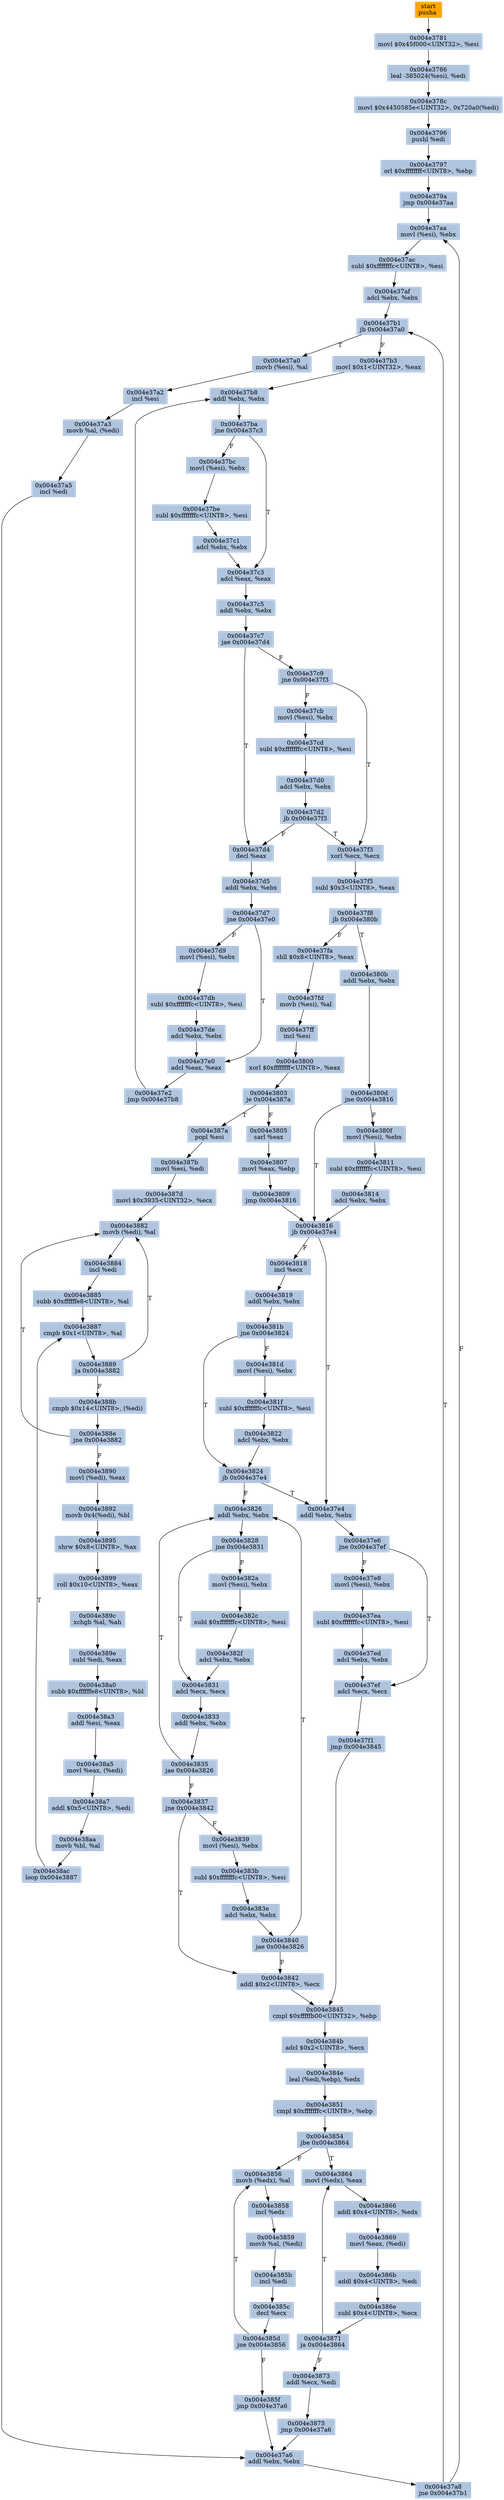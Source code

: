 digraph G {
node[shape=rectangle,style=filled,fillcolor=lightsteelblue,color=lightsteelblue]
bgcolor="transparent"
a0x004e3780pusha_[label="start\npusha ",color="lightgrey",fillcolor="orange"];
a0x004e3781movl_0x45f000UINT32_esi[label="0x004e3781\nmovl $0x45f000<UINT32>, %esi"];
a0x004e3786leal__385024esi__edi[label="0x004e3786\nleal -385024(%esi), %edi"];
a0x004e378cmovl_0x4450585eUINT32_0x720a0edi_[label="0x004e378c\nmovl $0x4450585e<UINT32>, 0x720a0(%edi)"];
a0x004e3796pushl_edi[label="0x004e3796\npushl %edi"];
a0x004e3797orl_0xffffffffUINT8_ebp[label="0x004e3797\norl $0xffffffff<UINT8>, %ebp"];
a0x004e379ajmp_0x004e37aa[label="0x004e379a\njmp 0x004e37aa"];
a0x004e37aamovl_esi__ebx[label="0x004e37aa\nmovl (%esi), %ebx"];
a0x004e37acsubl_0xfffffffcUINT8_esi[label="0x004e37ac\nsubl $0xfffffffc<UINT8>, %esi"];
a0x004e37afadcl_ebx_ebx[label="0x004e37af\nadcl %ebx, %ebx"];
a0x004e37b1jb_0x004e37a0[label="0x004e37b1\njb 0x004e37a0"];
a0x004e37a0movb_esi__al[label="0x004e37a0\nmovb (%esi), %al"];
a0x004e37a2incl_esi[label="0x004e37a2\nincl %esi"];
a0x004e37a3movb_al_edi_[label="0x004e37a3\nmovb %al, (%edi)"];
a0x004e37a5incl_edi[label="0x004e37a5\nincl %edi"];
a0x004e37a6addl_ebx_ebx[label="0x004e37a6\naddl %ebx, %ebx"];
a0x004e37a8jne_0x004e37b1[label="0x004e37a8\njne 0x004e37b1"];
a0x004e37b3movl_0x1UINT32_eax[label="0x004e37b3\nmovl $0x1<UINT32>, %eax"];
a0x004e37b8addl_ebx_ebx[label="0x004e37b8\naddl %ebx, %ebx"];
a0x004e37bajne_0x004e37c3[label="0x004e37ba\njne 0x004e37c3"];
a0x004e37c3adcl_eax_eax[label="0x004e37c3\nadcl %eax, %eax"];
a0x004e37c5addl_ebx_ebx[label="0x004e37c5\naddl %ebx, %ebx"];
a0x004e37c7jae_0x004e37d4[label="0x004e37c7\njae 0x004e37d4"];
a0x004e37c9jne_0x004e37f3[label="0x004e37c9\njne 0x004e37f3"];
a0x004e37f3xorl_ecx_ecx[label="0x004e37f3\nxorl %ecx, %ecx"];
a0x004e37f5subl_0x3UINT8_eax[label="0x004e37f5\nsubl $0x3<UINT8>, %eax"];
a0x004e37f8jb_0x004e380b[label="0x004e37f8\njb 0x004e380b"];
a0x004e380baddl_ebx_ebx[label="0x004e380b\naddl %ebx, %ebx"];
a0x004e380djne_0x004e3816[label="0x004e380d\njne 0x004e3816"];
a0x004e3816jb_0x004e37e4[label="0x004e3816\njb 0x004e37e4"];
a0x004e37e4addl_ebx_ebx[label="0x004e37e4\naddl %ebx, %ebx"];
a0x004e37e6jne_0x004e37ef[label="0x004e37e6\njne 0x004e37ef"];
a0x004e37efadcl_ecx_ecx[label="0x004e37ef\nadcl %ecx, %ecx"];
a0x004e37f1jmp_0x004e3845[label="0x004e37f1\njmp 0x004e3845"];
a0x004e3845cmpl_0xfffffb00UINT32_ebp[label="0x004e3845\ncmpl $0xfffffb00<UINT32>, %ebp"];
a0x004e384badcl_0x2UINT8_ecx[label="0x004e384b\nadcl $0x2<UINT8>, %ecx"];
a0x004e384eleal_ediebp__edx[label="0x004e384e\nleal (%edi,%ebp), %edx"];
a0x004e3851cmpl_0xfffffffcUINT8_ebp[label="0x004e3851\ncmpl $0xfffffffc<UINT8>, %ebp"];
a0x004e3854jbe_0x004e3864[label="0x004e3854\njbe 0x004e3864"];
a0x004e3856movb_edx__al[label="0x004e3856\nmovb (%edx), %al"];
a0x004e3858incl_edx[label="0x004e3858\nincl %edx"];
a0x004e3859movb_al_edi_[label="0x004e3859\nmovb %al, (%edi)"];
a0x004e385bincl_edi[label="0x004e385b\nincl %edi"];
a0x004e385cdecl_ecx[label="0x004e385c\ndecl %ecx"];
a0x004e385djne_0x004e3856[label="0x004e385d\njne 0x004e3856"];
a0x004e385fjmp_0x004e37a6[label="0x004e385f\njmp 0x004e37a6"];
a0x004e37fashll_0x8UINT8_eax[label="0x004e37fa\nshll $0x8<UINT8>, %eax"];
a0x004e37fdmovb_esi__al[label="0x004e37fd\nmovb (%esi), %al"];
a0x004e37ffincl_esi[label="0x004e37ff\nincl %esi"];
a0x004e3800xorl_0xffffffffUINT8_eax[label="0x004e3800\nxorl $0xffffffff<UINT8>, %eax"];
a0x004e3803je_0x004e387a[label="0x004e3803\nje 0x004e387a"];
a0x004e3805sarl_eax[label="0x004e3805\nsarl %eax"];
a0x004e3807movl_eax_ebp[label="0x004e3807\nmovl %eax, %ebp"];
a0x004e3809jmp_0x004e3816[label="0x004e3809\njmp 0x004e3816"];
a0x004e3818incl_ecx[label="0x004e3818\nincl %ecx"];
a0x004e3819addl_ebx_ebx[label="0x004e3819\naddl %ebx, %ebx"];
a0x004e381bjne_0x004e3824[label="0x004e381b\njne 0x004e3824"];
a0x004e3824jb_0x004e37e4[label="0x004e3824\njb 0x004e37e4"];
a0x004e3864movl_edx__eax[label="0x004e3864\nmovl (%edx), %eax"];
a0x004e3866addl_0x4UINT8_edx[label="0x004e3866\naddl $0x4<UINT8>, %edx"];
a0x004e3869movl_eax_edi_[label="0x004e3869\nmovl %eax, (%edi)"];
a0x004e386baddl_0x4UINT8_edi[label="0x004e386b\naddl $0x4<UINT8>, %edi"];
a0x004e386esubl_0x4UINT8_ecx[label="0x004e386e\nsubl $0x4<UINT8>, %ecx"];
a0x004e3871ja_0x004e3864[label="0x004e3871\nja 0x004e3864"];
a0x004e3873addl_ecx_edi[label="0x004e3873\naddl %ecx, %edi"];
a0x004e3875jmp_0x004e37a6[label="0x004e3875\njmp 0x004e37a6"];
a0x004e37cbmovl_esi__ebx[label="0x004e37cb\nmovl (%esi), %ebx"];
a0x004e37cdsubl_0xfffffffcUINT8_esi[label="0x004e37cd\nsubl $0xfffffffc<UINT8>, %esi"];
a0x004e37d0adcl_ebx_ebx[label="0x004e37d0\nadcl %ebx, %ebx"];
a0x004e37d2jb_0x004e37f3[label="0x004e37d2\njb 0x004e37f3"];
a0x004e37e8movl_esi__ebx[label="0x004e37e8\nmovl (%esi), %ebx"];
a0x004e37easubl_0xfffffffcUINT8_esi[label="0x004e37ea\nsubl $0xfffffffc<UINT8>, %esi"];
a0x004e37edadcl_ebx_ebx[label="0x004e37ed\nadcl %ebx, %ebx"];
a0x004e37bcmovl_esi__ebx[label="0x004e37bc\nmovl (%esi), %ebx"];
a0x004e37besubl_0xfffffffcUINT8_esi[label="0x004e37be\nsubl $0xfffffffc<UINT8>, %esi"];
a0x004e37c1adcl_ebx_ebx[label="0x004e37c1\nadcl %ebx, %ebx"];
a0x004e3826addl_ebx_ebx[label="0x004e3826\naddl %ebx, %ebx"];
a0x004e3828jne_0x004e3831[label="0x004e3828\njne 0x004e3831"];
a0x004e3831adcl_ecx_ecx[label="0x004e3831\nadcl %ecx, %ecx"];
a0x004e3833addl_ebx_ebx[label="0x004e3833\naddl %ebx, %ebx"];
a0x004e3835jae_0x004e3826[label="0x004e3835\njae 0x004e3826"];
a0x004e3837jne_0x004e3842[label="0x004e3837\njne 0x004e3842"];
a0x004e3842addl_0x2UINT8_ecx[label="0x004e3842\naddl $0x2<UINT8>, %ecx"];
a0x004e37d4decl_eax[label="0x004e37d4\ndecl %eax"];
a0x004e37d5addl_ebx_ebx[label="0x004e37d5\naddl %ebx, %ebx"];
a0x004e37d7jne_0x004e37e0[label="0x004e37d7\njne 0x004e37e0"];
a0x004e37e0adcl_eax_eax[label="0x004e37e0\nadcl %eax, %eax"];
a0x004e37e2jmp_0x004e37b8[label="0x004e37e2\njmp 0x004e37b8"];
a0x004e382amovl_esi__ebx[label="0x004e382a\nmovl (%esi), %ebx"];
a0x004e382csubl_0xfffffffcUINT8_esi[label="0x004e382c\nsubl $0xfffffffc<UINT8>, %esi"];
a0x004e382fadcl_ebx_ebx[label="0x004e382f\nadcl %ebx, %ebx"];
a0x004e3839movl_esi__ebx[label="0x004e3839\nmovl (%esi), %ebx"];
a0x004e383bsubl_0xfffffffcUINT8_esi[label="0x004e383b\nsubl $0xfffffffc<UINT8>, %esi"];
a0x004e383eadcl_ebx_ebx[label="0x004e383e\nadcl %ebx, %ebx"];
a0x004e3840jae_0x004e3826[label="0x004e3840\njae 0x004e3826"];
a0x004e381dmovl_esi__ebx[label="0x004e381d\nmovl (%esi), %ebx"];
a0x004e381fsubl_0xfffffffcUINT8_esi[label="0x004e381f\nsubl $0xfffffffc<UINT8>, %esi"];
a0x004e3822adcl_ebx_ebx[label="0x004e3822\nadcl %ebx, %ebx"];
a0x004e37d9movl_esi__ebx[label="0x004e37d9\nmovl (%esi), %ebx"];
a0x004e37dbsubl_0xfffffffcUINT8_esi[label="0x004e37db\nsubl $0xfffffffc<UINT8>, %esi"];
a0x004e37deadcl_ebx_ebx[label="0x004e37de\nadcl %ebx, %ebx"];
a0x004e380fmovl_esi__ebx[label="0x004e380f\nmovl (%esi), %ebx"];
a0x004e3811subl_0xfffffffcUINT8_esi[label="0x004e3811\nsubl $0xfffffffc<UINT8>, %esi"];
a0x004e3814adcl_ebx_ebx[label="0x004e3814\nadcl %ebx, %ebx"];
a0x004e387apopl_esi[label="0x004e387a\npopl %esi"];
a0x004e387bmovl_esi_edi[label="0x004e387b\nmovl %esi, %edi"];
a0x004e387dmovl_0x3935UINT32_ecx[label="0x004e387d\nmovl $0x3935<UINT32>, %ecx"];
a0x004e3882movb_edi__al[label="0x004e3882\nmovb (%edi), %al"];
a0x004e3884incl_edi[label="0x004e3884\nincl %edi"];
a0x004e3885subb_0xffffffe8UINT8_al[label="0x004e3885\nsubb $0xffffffe8<UINT8>, %al"];
a0x004e3887cmpb_0x1UINT8_al[label="0x004e3887\ncmpb $0x1<UINT8>, %al"];
a0x004e3889ja_0x004e3882[label="0x004e3889\nja 0x004e3882"];
a0x004e388bcmpb_0x14UINT8_edi_[label="0x004e388b\ncmpb $0x14<UINT8>, (%edi)"];
a0x004e388ejne_0x004e3882[label="0x004e388e\njne 0x004e3882"];
a0x004e3890movl_edi__eax[label="0x004e3890\nmovl (%edi), %eax"];
a0x004e3892movb_0x4edi__bl[label="0x004e3892\nmovb 0x4(%edi), %bl"];
a0x004e3895shrw_0x8UINT8_ax[label="0x004e3895\nshrw $0x8<UINT8>, %ax"];
a0x004e3899roll_0x10UINT8_eax[label="0x004e3899\nroll $0x10<UINT8>, %eax"];
a0x004e389cxchgb_al_ah[label="0x004e389c\nxchgb %al, %ah"];
a0x004e389esubl_edi_eax[label="0x004e389e\nsubl %edi, %eax"];
a0x004e38a0subb_0xffffffe8UINT8_bl[label="0x004e38a0\nsubb $0xffffffe8<UINT8>, %bl"];
a0x004e38a3addl_esi_eax[label="0x004e38a3\naddl %esi, %eax"];
a0x004e38a5movl_eax_edi_[label="0x004e38a5\nmovl %eax, (%edi)"];
a0x004e38a7addl_0x5UINT8_edi[label="0x004e38a7\naddl $0x5<UINT8>, %edi"];
a0x004e38aamovb_bl_al[label="0x004e38aa\nmovb %bl, %al"];
a0x004e38acloop_0x004e3887[label="0x004e38ac\nloop 0x004e3887"];
a0x004e3780pusha_ -> a0x004e3781movl_0x45f000UINT32_esi [color="#000000"];
a0x004e3781movl_0x45f000UINT32_esi -> a0x004e3786leal__385024esi__edi [color="#000000"];
a0x004e3786leal__385024esi__edi -> a0x004e378cmovl_0x4450585eUINT32_0x720a0edi_ [color="#000000"];
a0x004e378cmovl_0x4450585eUINT32_0x720a0edi_ -> a0x004e3796pushl_edi [color="#000000"];
a0x004e3796pushl_edi -> a0x004e3797orl_0xffffffffUINT8_ebp [color="#000000"];
a0x004e3797orl_0xffffffffUINT8_ebp -> a0x004e379ajmp_0x004e37aa [color="#000000"];
a0x004e379ajmp_0x004e37aa -> a0x004e37aamovl_esi__ebx [color="#000000"];
a0x004e37aamovl_esi__ebx -> a0x004e37acsubl_0xfffffffcUINT8_esi [color="#000000"];
a0x004e37acsubl_0xfffffffcUINT8_esi -> a0x004e37afadcl_ebx_ebx [color="#000000"];
a0x004e37afadcl_ebx_ebx -> a0x004e37b1jb_0x004e37a0 [color="#000000"];
a0x004e37b1jb_0x004e37a0 -> a0x004e37a0movb_esi__al [color="#000000",label="T"];
a0x004e37a0movb_esi__al -> a0x004e37a2incl_esi [color="#000000"];
a0x004e37a2incl_esi -> a0x004e37a3movb_al_edi_ [color="#000000"];
a0x004e37a3movb_al_edi_ -> a0x004e37a5incl_edi [color="#000000"];
a0x004e37a5incl_edi -> a0x004e37a6addl_ebx_ebx [color="#000000"];
a0x004e37a6addl_ebx_ebx -> a0x004e37a8jne_0x004e37b1 [color="#000000"];
a0x004e37a8jne_0x004e37b1 -> a0x004e37b1jb_0x004e37a0 [color="#000000",label="T"];
a0x004e37b1jb_0x004e37a0 -> a0x004e37b3movl_0x1UINT32_eax [color="#000000",label="F"];
a0x004e37b3movl_0x1UINT32_eax -> a0x004e37b8addl_ebx_ebx [color="#000000"];
a0x004e37b8addl_ebx_ebx -> a0x004e37bajne_0x004e37c3 [color="#000000"];
a0x004e37bajne_0x004e37c3 -> a0x004e37c3adcl_eax_eax [color="#000000",label="T"];
a0x004e37c3adcl_eax_eax -> a0x004e37c5addl_ebx_ebx [color="#000000"];
a0x004e37c5addl_ebx_ebx -> a0x004e37c7jae_0x004e37d4 [color="#000000"];
a0x004e37c7jae_0x004e37d4 -> a0x004e37c9jne_0x004e37f3 [color="#000000",label="F"];
a0x004e37c9jne_0x004e37f3 -> a0x004e37f3xorl_ecx_ecx [color="#000000",label="T"];
a0x004e37f3xorl_ecx_ecx -> a0x004e37f5subl_0x3UINT8_eax [color="#000000"];
a0x004e37f5subl_0x3UINT8_eax -> a0x004e37f8jb_0x004e380b [color="#000000"];
a0x004e37f8jb_0x004e380b -> a0x004e380baddl_ebx_ebx [color="#000000",label="T"];
a0x004e380baddl_ebx_ebx -> a0x004e380djne_0x004e3816 [color="#000000"];
a0x004e380djne_0x004e3816 -> a0x004e3816jb_0x004e37e4 [color="#000000",label="T"];
a0x004e3816jb_0x004e37e4 -> a0x004e37e4addl_ebx_ebx [color="#000000",label="T"];
a0x004e37e4addl_ebx_ebx -> a0x004e37e6jne_0x004e37ef [color="#000000"];
a0x004e37e6jne_0x004e37ef -> a0x004e37efadcl_ecx_ecx [color="#000000",label="T"];
a0x004e37efadcl_ecx_ecx -> a0x004e37f1jmp_0x004e3845 [color="#000000"];
a0x004e37f1jmp_0x004e3845 -> a0x004e3845cmpl_0xfffffb00UINT32_ebp [color="#000000"];
a0x004e3845cmpl_0xfffffb00UINT32_ebp -> a0x004e384badcl_0x2UINT8_ecx [color="#000000"];
a0x004e384badcl_0x2UINT8_ecx -> a0x004e384eleal_ediebp__edx [color="#000000"];
a0x004e384eleal_ediebp__edx -> a0x004e3851cmpl_0xfffffffcUINT8_ebp [color="#000000"];
a0x004e3851cmpl_0xfffffffcUINT8_ebp -> a0x004e3854jbe_0x004e3864 [color="#000000"];
a0x004e3854jbe_0x004e3864 -> a0x004e3856movb_edx__al [color="#000000",label="F"];
a0x004e3856movb_edx__al -> a0x004e3858incl_edx [color="#000000"];
a0x004e3858incl_edx -> a0x004e3859movb_al_edi_ [color="#000000"];
a0x004e3859movb_al_edi_ -> a0x004e385bincl_edi [color="#000000"];
a0x004e385bincl_edi -> a0x004e385cdecl_ecx [color="#000000"];
a0x004e385cdecl_ecx -> a0x004e385djne_0x004e3856 [color="#000000"];
a0x004e385djne_0x004e3856 -> a0x004e3856movb_edx__al [color="#000000",label="T"];
a0x004e385djne_0x004e3856 -> a0x004e385fjmp_0x004e37a6 [color="#000000",label="F"];
a0x004e385fjmp_0x004e37a6 -> a0x004e37a6addl_ebx_ebx [color="#000000"];
a0x004e37f8jb_0x004e380b -> a0x004e37fashll_0x8UINT8_eax [color="#000000",label="F"];
a0x004e37fashll_0x8UINT8_eax -> a0x004e37fdmovb_esi__al [color="#000000"];
a0x004e37fdmovb_esi__al -> a0x004e37ffincl_esi [color="#000000"];
a0x004e37ffincl_esi -> a0x004e3800xorl_0xffffffffUINT8_eax [color="#000000"];
a0x004e3800xorl_0xffffffffUINT8_eax -> a0x004e3803je_0x004e387a [color="#000000"];
a0x004e3803je_0x004e387a -> a0x004e3805sarl_eax [color="#000000",label="F"];
a0x004e3805sarl_eax -> a0x004e3807movl_eax_ebp [color="#000000"];
a0x004e3807movl_eax_ebp -> a0x004e3809jmp_0x004e3816 [color="#000000"];
a0x004e3809jmp_0x004e3816 -> a0x004e3816jb_0x004e37e4 [color="#000000"];
a0x004e3816jb_0x004e37e4 -> a0x004e3818incl_ecx [color="#000000",label="F"];
a0x004e3818incl_ecx -> a0x004e3819addl_ebx_ebx [color="#000000"];
a0x004e3819addl_ebx_ebx -> a0x004e381bjne_0x004e3824 [color="#000000"];
a0x004e381bjne_0x004e3824 -> a0x004e3824jb_0x004e37e4 [color="#000000",label="T"];
a0x004e3824jb_0x004e37e4 -> a0x004e37e4addl_ebx_ebx [color="#000000",label="T"];
a0x004e3854jbe_0x004e3864 -> a0x004e3864movl_edx__eax [color="#000000",label="T"];
a0x004e3864movl_edx__eax -> a0x004e3866addl_0x4UINT8_edx [color="#000000"];
a0x004e3866addl_0x4UINT8_edx -> a0x004e3869movl_eax_edi_ [color="#000000"];
a0x004e3869movl_eax_edi_ -> a0x004e386baddl_0x4UINT8_edi [color="#000000"];
a0x004e386baddl_0x4UINT8_edi -> a0x004e386esubl_0x4UINT8_ecx [color="#000000"];
a0x004e386esubl_0x4UINT8_ecx -> a0x004e3871ja_0x004e3864 [color="#000000"];
a0x004e3871ja_0x004e3864 -> a0x004e3864movl_edx__eax [color="#000000",label="T"];
a0x004e3871ja_0x004e3864 -> a0x004e3873addl_ecx_edi [color="#000000",label="F"];
a0x004e3873addl_ecx_edi -> a0x004e3875jmp_0x004e37a6 [color="#000000"];
a0x004e3875jmp_0x004e37a6 -> a0x004e37a6addl_ebx_ebx [color="#000000"];
a0x004e37a8jne_0x004e37b1 -> a0x004e37aamovl_esi__ebx [color="#000000",label="F"];
a0x004e37c9jne_0x004e37f3 -> a0x004e37cbmovl_esi__ebx [color="#000000",label="F"];
a0x004e37cbmovl_esi__ebx -> a0x004e37cdsubl_0xfffffffcUINT8_esi [color="#000000"];
a0x004e37cdsubl_0xfffffffcUINT8_esi -> a0x004e37d0adcl_ebx_ebx [color="#000000"];
a0x004e37d0adcl_ebx_ebx -> a0x004e37d2jb_0x004e37f3 [color="#000000"];
a0x004e37d2jb_0x004e37f3 -> a0x004e37f3xorl_ecx_ecx [color="#000000",label="T"];
a0x004e37e6jne_0x004e37ef -> a0x004e37e8movl_esi__ebx [color="#000000",label="F"];
a0x004e37e8movl_esi__ebx -> a0x004e37easubl_0xfffffffcUINT8_esi [color="#000000"];
a0x004e37easubl_0xfffffffcUINT8_esi -> a0x004e37edadcl_ebx_ebx [color="#000000"];
a0x004e37edadcl_ebx_ebx -> a0x004e37efadcl_ecx_ecx [color="#000000"];
a0x004e37bajne_0x004e37c3 -> a0x004e37bcmovl_esi__ebx [color="#000000",label="F"];
a0x004e37bcmovl_esi__ebx -> a0x004e37besubl_0xfffffffcUINT8_esi [color="#000000"];
a0x004e37besubl_0xfffffffcUINT8_esi -> a0x004e37c1adcl_ebx_ebx [color="#000000"];
a0x004e37c1adcl_ebx_ebx -> a0x004e37c3adcl_eax_eax [color="#000000"];
a0x004e3824jb_0x004e37e4 -> a0x004e3826addl_ebx_ebx [color="#000000",label="F"];
a0x004e3826addl_ebx_ebx -> a0x004e3828jne_0x004e3831 [color="#000000"];
a0x004e3828jne_0x004e3831 -> a0x004e3831adcl_ecx_ecx [color="#000000",label="T"];
a0x004e3831adcl_ecx_ecx -> a0x004e3833addl_ebx_ebx [color="#000000"];
a0x004e3833addl_ebx_ebx -> a0x004e3835jae_0x004e3826 [color="#000000"];
a0x004e3835jae_0x004e3826 -> a0x004e3826addl_ebx_ebx [color="#000000",label="T"];
a0x004e3835jae_0x004e3826 -> a0x004e3837jne_0x004e3842 [color="#000000",label="F"];
a0x004e3837jne_0x004e3842 -> a0x004e3842addl_0x2UINT8_ecx [color="#000000",label="T"];
a0x004e3842addl_0x2UINT8_ecx -> a0x004e3845cmpl_0xfffffb00UINT32_ebp [color="#000000"];
a0x004e37c7jae_0x004e37d4 -> a0x004e37d4decl_eax [color="#000000",label="T"];
a0x004e37d4decl_eax -> a0x004e37d5addl_ebx_ebx [color="#000000"];
a0x004e37d5addl_ebx_ebx -> a0x004e37d7jne_0x004e37e0 [color="#000000"];
a0x004e37d7jne_0x004e37e0 -> a0x004e37e0adcl_eax_eax [color="#000000",label="T"];
a0x004e37e0adcl_eax_eax -> a0x004e37e2jmp_0x004e37b8 [color="#000000"];
a0x004e37e2jmp_0x004e37b8 -> a0x004e37b8addl_ebx_ebx [color="#000000"];
a0x004e3828jne_0x004e3831 -> a0x004e382amovl_esi__ebx [color="#000000",label="F"];
a0x004e382amovl_esi__ebx -> a0x004e382csubl_0xfffffffcUINT8_esi [color="#000000"];
a0x004e382csubl_0xfffffffcUINT8_esi -> a0x004e382fadcl_ebx_ebx [color="#000000"];
a0x004e382fadcl_ebx_ebx -> a0x004e3831adcl_ecx_ecx [color="#000000"];
a0x004e37d2jb_0x004e37f3 -> a0x004e37d4decl_eax [color="#000000",label="F"];
a0x004e3837jne_0x004e3842 -> a0x004e3839movl_esi__ebx [color="#000000",label="F"];
a0x004e3839movl_esi__ebx -> a0x004e383bsubl_0xfffffffcUINT8_esi [color="#000000"];
a0x004e383bsubl_0xfffffffcUINT8_esi -> a0x004e383eadcl_ebx_ebx [color="#000000"];
a0x004e383eadcl_ebx_ebx -> a0x004e3840jae_0x004e3826 [color="#000000"];
a0x004e3840jae_0x004e3826 -> a0x004e3842addl_0x2UINT8_ecx [color="#000000",label="F"];
a0x004e381bjne_0x004e3824 -> a0x004e381dmovl_esi__ebx [color="#000000",label="F"];
a0x004e381dmovl_esi__ebx -> a0x004e381fsubl_0xfffffffcUINT8_esi [color="#000000"];
a0x004e381fsubl_0xfffffffcUINT8_esi -> a0x004e3822adcl_ebx_ebx [color="#000000"];
a0x004e3822adcl_ebx_ebx -> a0x004e3824jb_0x004e37e4 [color="#000000"];
a0x004e37d7jne_0x004e37e0 -> a0x004e37d9movl_esi__ebx [color="#000000",label="F"];
a0x004e37d9movl_esi__ebx -> a0x004e37dbsubl_0xfffffffcUINT8_esi [color="#000000"];
a0x004e37dbsubl_0xfffffffcUINT8_esi -> a0x004e37deadcl_ebx_ebx [color="#000000"];
a0x004e37deadcl_ebx_ebx -> a0x004e37e0adcl_eax_eax [color="#000000"];
a0x004e3840jae_0x004e3826 -> a0x004e3826addl_ebx_ebx [color="#000000",label="T"];
a0x004e380djne_0x004e3816 -> a0x004e380fmovl_esi__ebx [color="#000000",label="F"];
a0x004e380fmovl_esi__ebx -> a0x004e3811subl_0xfffffffcUINT8_esi [color="#000000"];
a0x004e3811subl_0xfffffffcUINT8_esi -> a0x004e3814adcl_ebx_ebx [color="#000000"];
a0x004e3814adcl_ebx_ebx -> a0x004e3816jb_0x004e37e4 [color="#000000"];
a0x004e3803je_0x004e387a -> a0x004e387apopl_esi [color="#000000",label="T"];
a0x004e387apopl_esi -> a0x004e387bmovl_esi_edi [color="#000000"];
a0x004e387bmovl_esi_edi -> a0x004e387dmovl_0x3935UINT32_ecx [color="#000000"];
a0x004e387dmovl_0x3935UINT32_ecx -> a0x004e3882movb_edi__al [color="#000000"];
a0x004e3882movb_edi__al -> a0x004e3884incl_edi [color="#000000"];
a0x004e3884incl_edi -> a0x004e3885subb_0xffffffe8UINT8_al [color="#000000"];
a0x004e3885subb_0xffffffe8UINT8_al -> a0x004e3887cmpb_0x1UINT8_al [color="#000000"];
a0x004e3887cmpb_0x1UINT8_al -> a0x004e3889ja_0x004e3882 [color="#000000"];
a0x004e3889ja_0x004e3882 -> a0x004e3882movb_edi__al [color="#000000",label="T"];
a0x004e3889ja_0x004e3882 -> a0x004e388bcmpb_0x14UINT8_edi_ [color="#000000",label="F"];
a0x004e388bcmpb_0x14UINT8_edi_ -> a0x004e388ejne_0x004e3882 [color="#000000"];
a0x004e388ejne_0x004e3882 -> a0x004e3890movl_edi__eax [color="#000000",label="F"];
a0x004e3890movl_edi__eax -> a0x004e3892movb_0x4edi__bl [color="#000000"];
a0x004e3892movb_0x4edi__bl -> a0x004e3895shrw_0x8UINT8_ax [color="#000000"];
a0x004e3895shrw_0x8UINT8_ax -> a0x004e3899roll_0x10UINT8_eax [color="#000000"];
a0x004e3899roll_0x10UINT8_eax -> a0x004e389cxchgb_al_ah [color="#000000"];
a0x004e389cxchgb_al_ah -> a0x004e389esubl_edi_eax [color="#000000"];
a0x004e389esubl_edi_eax -> a0x004e38a0subb_0xffffffe8UINT8_bl [color="#000000"];
a0x004e38a0subb_0xffffffe8UINT8_bl -> a0x004e38a3addl_esi_eax [color="#000000"];
a0x004e38a3addl_esi_eax -> a0x004e38a5movl_eax_edi_ [color="#000000"];
a0x004e38a5movl_eax_edi_ -> a0x004e38a7addl_0x5UINT8_edi [color="#000000"];
a0x004e38a7addl_0x5UINT8_edi -> a0x004e38aamovb_bl_al [color="#000000"];
a0x004e38aamovb_bl_al -> a0x004e38acloop_0x004e3887 [color="#000000"];
a0x004e38acloop_0x004e3887 -> a0x004e3887cmpb_0x1UINT8_al [color="#000000",label="T"];
a0x004e388ejne_0x004e3882 -> a0x004e3882movb_edi__al [color="#000000",label="T"];
}
